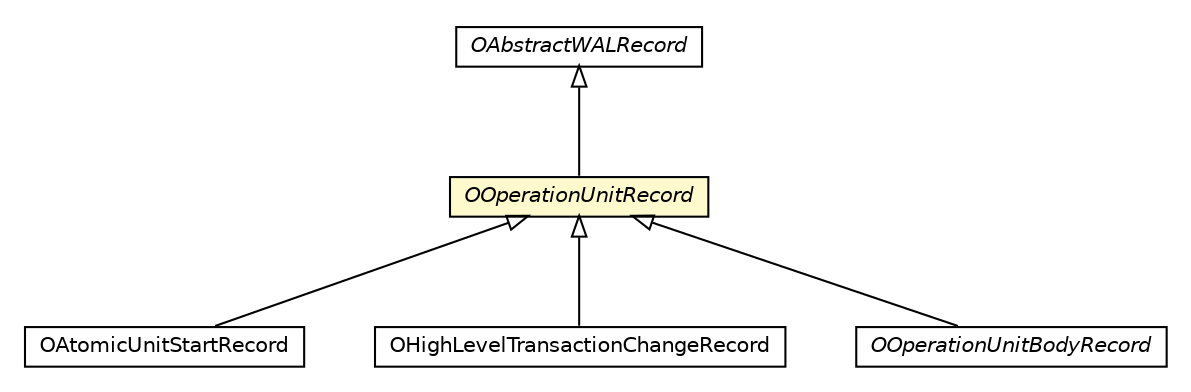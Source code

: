 #!/usr/local/bin/dot
#
# Class diagram 
# Generated by UMLGraph version R5_6-24-gf6e263 (http://www.umlgraph.org/)
#

digraph G {
	edge [fontname="Helvetica",fontsize=10,labelfontname="Helvetica",labelfontsize=10];
	node [fontname="Helvetica",fontsize=10,shape=plaintext];
	nodesep=0.25;
	ranksep=0.5;
	// com.orientechnologies.orient.core.storage.impl.local.paginated.wal.OOperationUnitRecord
	c5074563 [label=<<table title="com.orientechnologies.orient.core.storage.impl.local.paginated.wal.OOperationUnitRecord" border="0" cellborder="1" cellspacing="0" cellpadding="2" port="p" bgcolor="lemonChiffon" href="./OOperationUnitRecord.html">
		<tr><td><table border="0" cellspacing="0" cellpadding="1">
<tr><td align="center" balign="center"><font face="Helvetica-Oblique"> OOperationUnitRecord </font></td></tr>
		</table></td></tr>
		</table>>, URL="./OOperationUnitRecord.html", fontname="Helvetica", fontcolor="black", fontsize=10.0];
	// com.orientechnologies.orient.core.storage.impl.local.paginated.wal.OAtomicUnitStartRecord
	c5074564 [label=<<table title="com.orientechnologies.orient.core.storage.impl.local.paginated.wal.OAtomicUnitStartRecord" border="0" cellborder="1" cellspacing="0" cellpadding="2" port="p" href="./OAtomicUnitStartRecord.html">
		<tr><td><table border="0" cellspacing="0" cellpadding="1">
<tr><td align="center" balign="center"> OAtomicUnitStartRecord </td></tr>
		</table></td></tr>
		</table>>, URL="./OAtomicUnitStartRecord.html", fontname="Helvetica", fontcolor="black", fontsize=10.0];
	// com.orientechnologies.orient.core.storage.impl.local.paginated.wal.OHighLevelTransactionChangeRecord
	c5074565 [label=<<table title="com.orientechnologies.orient.core.storage.impl.local.paginated.wal.OHighLevelTransactionChangeRecord" border="0" cellborder="1" cellspacing="0" cellpadding="2" port="p" href="./OHighLevelTransactionChangeRecord.html">
		<tr><td><table border="0" cellspacing="0" cellpadding="1">
<tr><td align="center" balign="center"> OHighLevelTransactionChangeRecord </td></tr>
		</table></td></tr>
		</table>>, URL="./OHighLevelTransactionChangeRecord.html", fontname="Helvetica", fontcolor="black", fontsize=10.0];
	// com.orientechnologies.orient.core.storage.impl.local.paginated.wal.OOperationUnitBodyRecord
	c5074581 [label=<<table title="com.orientechnologies.orient.core.storage.impl.local.paginated.wal.OOperationUnitBodyRecord" border="0" cellborder="1" cellspacing="0" cellpadding="2" port="p" href="./OOperationUnitBodyRecord.html">
		<tr><td><table border="0" cellspacing="0" cellpadding="1">
<tr><td align="center" balign="center"><font face="Helvetica-Oblique"> OOperationUnitBodyRecord </font></td></tr>
		</table></td></tr>
		</table>>, URL="./OOperationUnitBodyRecord.html", fontname="Helvetica", fontcolor="black", fontsize=10.0];
	// com.orientechnologies.orient.core.storage.impl.local.paginated.wal.OAbstractWALRecord
	c5074588 [label=<<table title="com.orientechnologies.orient.core.storage.impl.local.paginated.wal.OAbstractWALRecord" border="0" cellborder="1" cellspacing="0" cellpadding="2" port="p" href="./OAbstractWALRecord.html">
		<tr><td><table border="0" cellspacing="0" cellpadding="1">
<tr><td align="center" balign="center"><font face="Helvetica-Oblique"> OAbstractWALRecord </font></td></tr>
		</table></td></tr>
		</table>>, URL="./OAbstractWALRecord.html", fontname="Helvetica", fontcolor="black", fontsize=10.0];
	//com.orientechnologies.orient.core.storage.impl.local.paginated.wal.OOperationUnitRecord extends com.orientechnologies.orient.core.storage.impl.local.paginated.wal.OAbstractWALRecord
	c5074588:p -> c5074563:p [dir=back,arrowtail=empty];
	//com.orientechnologies.orient.core.storage.impl.local.paginated.wal.OAtomicUnitStartRecord extends com.orientechnologies.orient.core.storage.impl.local.paginated.wal.OOperationUnitRecord
	c5074563:p -> c5074564:p [dir=back,arrowtail=empty];
	//com.orientechnologies.orient.core.storage.impl.local.paginated.wal.OHighLevelTransactionChangeRecord extends com.orientechnologies.orient.core.storage.impl.local.paginated.wal.OOperationUnitRecord
	c5074563:p -> c5074565:p [dir=back,arrowtail=empty];
	//com.orientechnologies.orient.core.storage.impl.local.paginated.wal.OOperationUnitBodyRecord extends com.orientechnologies.orient.core.storage.impl.local.paginated.wal.OOperationUnitRecord
	c5074563:p -> c5074581:p [dir=back,arrowtail=empty];
}

